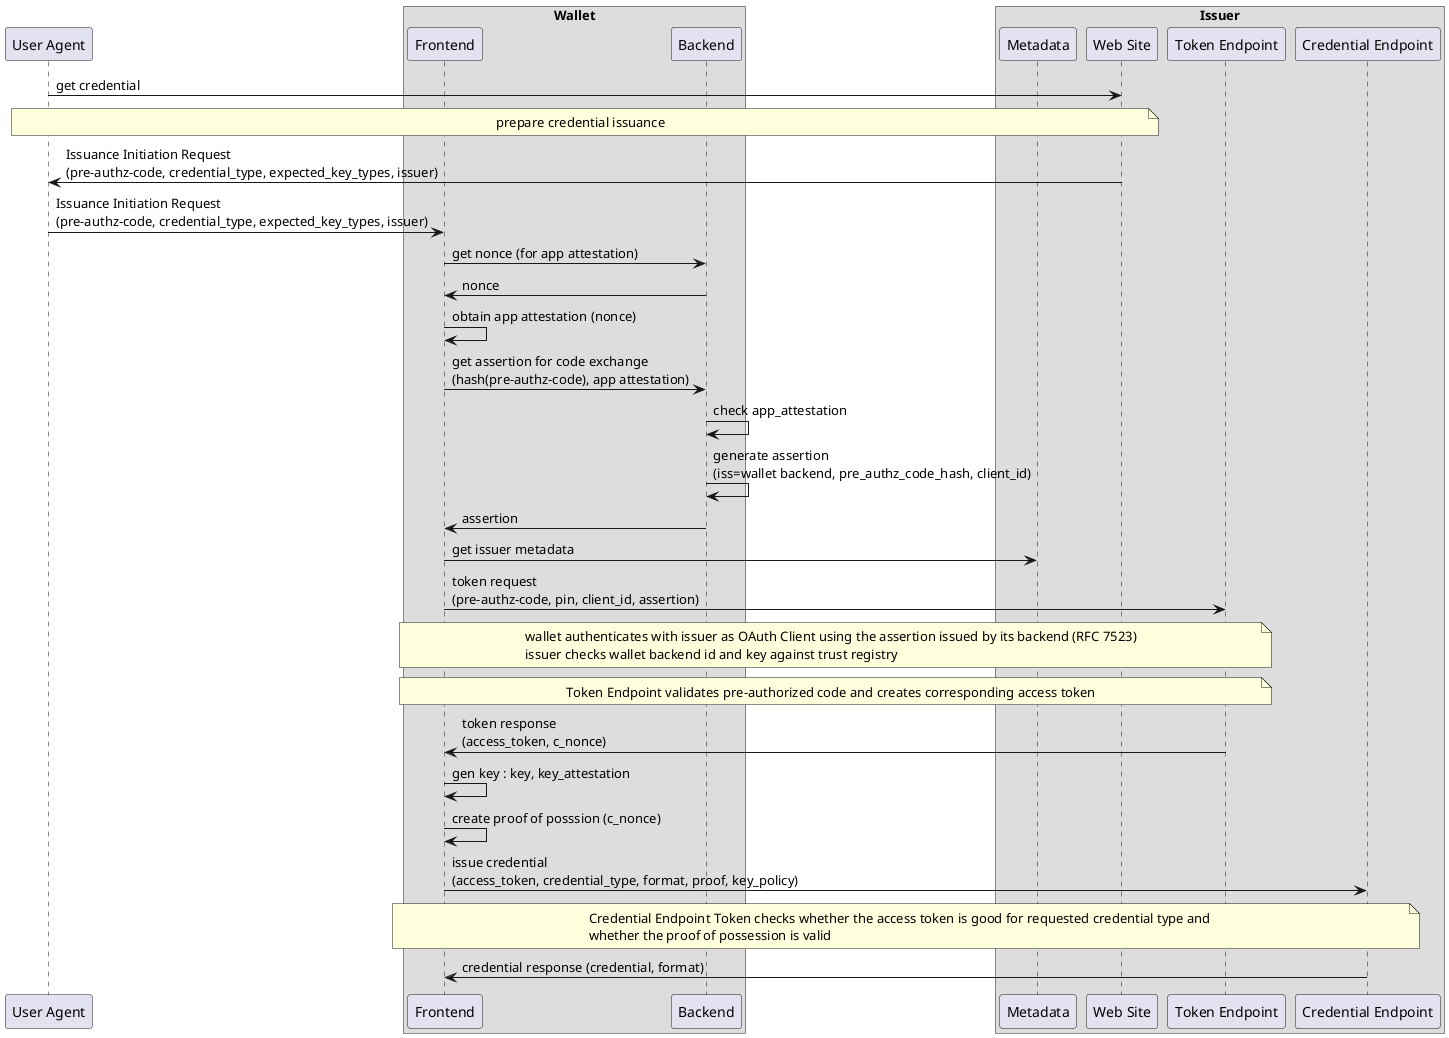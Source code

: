 @startuml
participant "User Agent" as u
box "Wallet"
participant "Frontend" as w
participant "Backend" as b
end box
box "Issuer"
participant "Metadata" as m
participant "Web Site" as s
participant "Token Endpoint" as t
participant "Credential Endpoint" as c
end box 

u -> s : get credential
note over u, s: prepare credential issuance
s -> u : Issuance Initiation Request \n(pre-authz-code, credential_type, expected_key_types, issuer)
u -> w : Issuance Initiation Request \n(pre-authz-code, credential_type, expected_key_types, issuer)
w -> b : get nonce (for app attestation)
b -> w : nonce
w -> w : obtain app attestation (nonce)
w -> b : get assertion for code exchange\n(hash(pre-authz-code), app attestation)
b -> b : check app_attestation
b -> b : generate assertion \n(iss=wallet backend, pre_authz_code_hash, client_id)
b -> w : assertion
w -> m : get issuer metadata
w -> t : token request \n(pre-authz-code, pin, client_id, assertion)
note over w, t: wallet authenticates with issuer as OAuth Client using the assertion issued by its backend (RFC 7523)\nissuer checks wallet backend id and key against trust registry
note over w, t: Token Endpoint validates pre-authorized code and creates corresponding access token
t -> w : token response \n(access_token, c_nonce)
w -> w : gen key : key, key_attestation
w -> w : create proof of posssion (c_nonce)
w -> c : issue credential \n(access_token, credential_type, format, proof, key_policy)
note over w, c: Credential Endpoint Token checks whether the access token is good for requested credential type and \nwhether the proof of possession is valid
c -> w : credential response (credential, format)
@enduml
